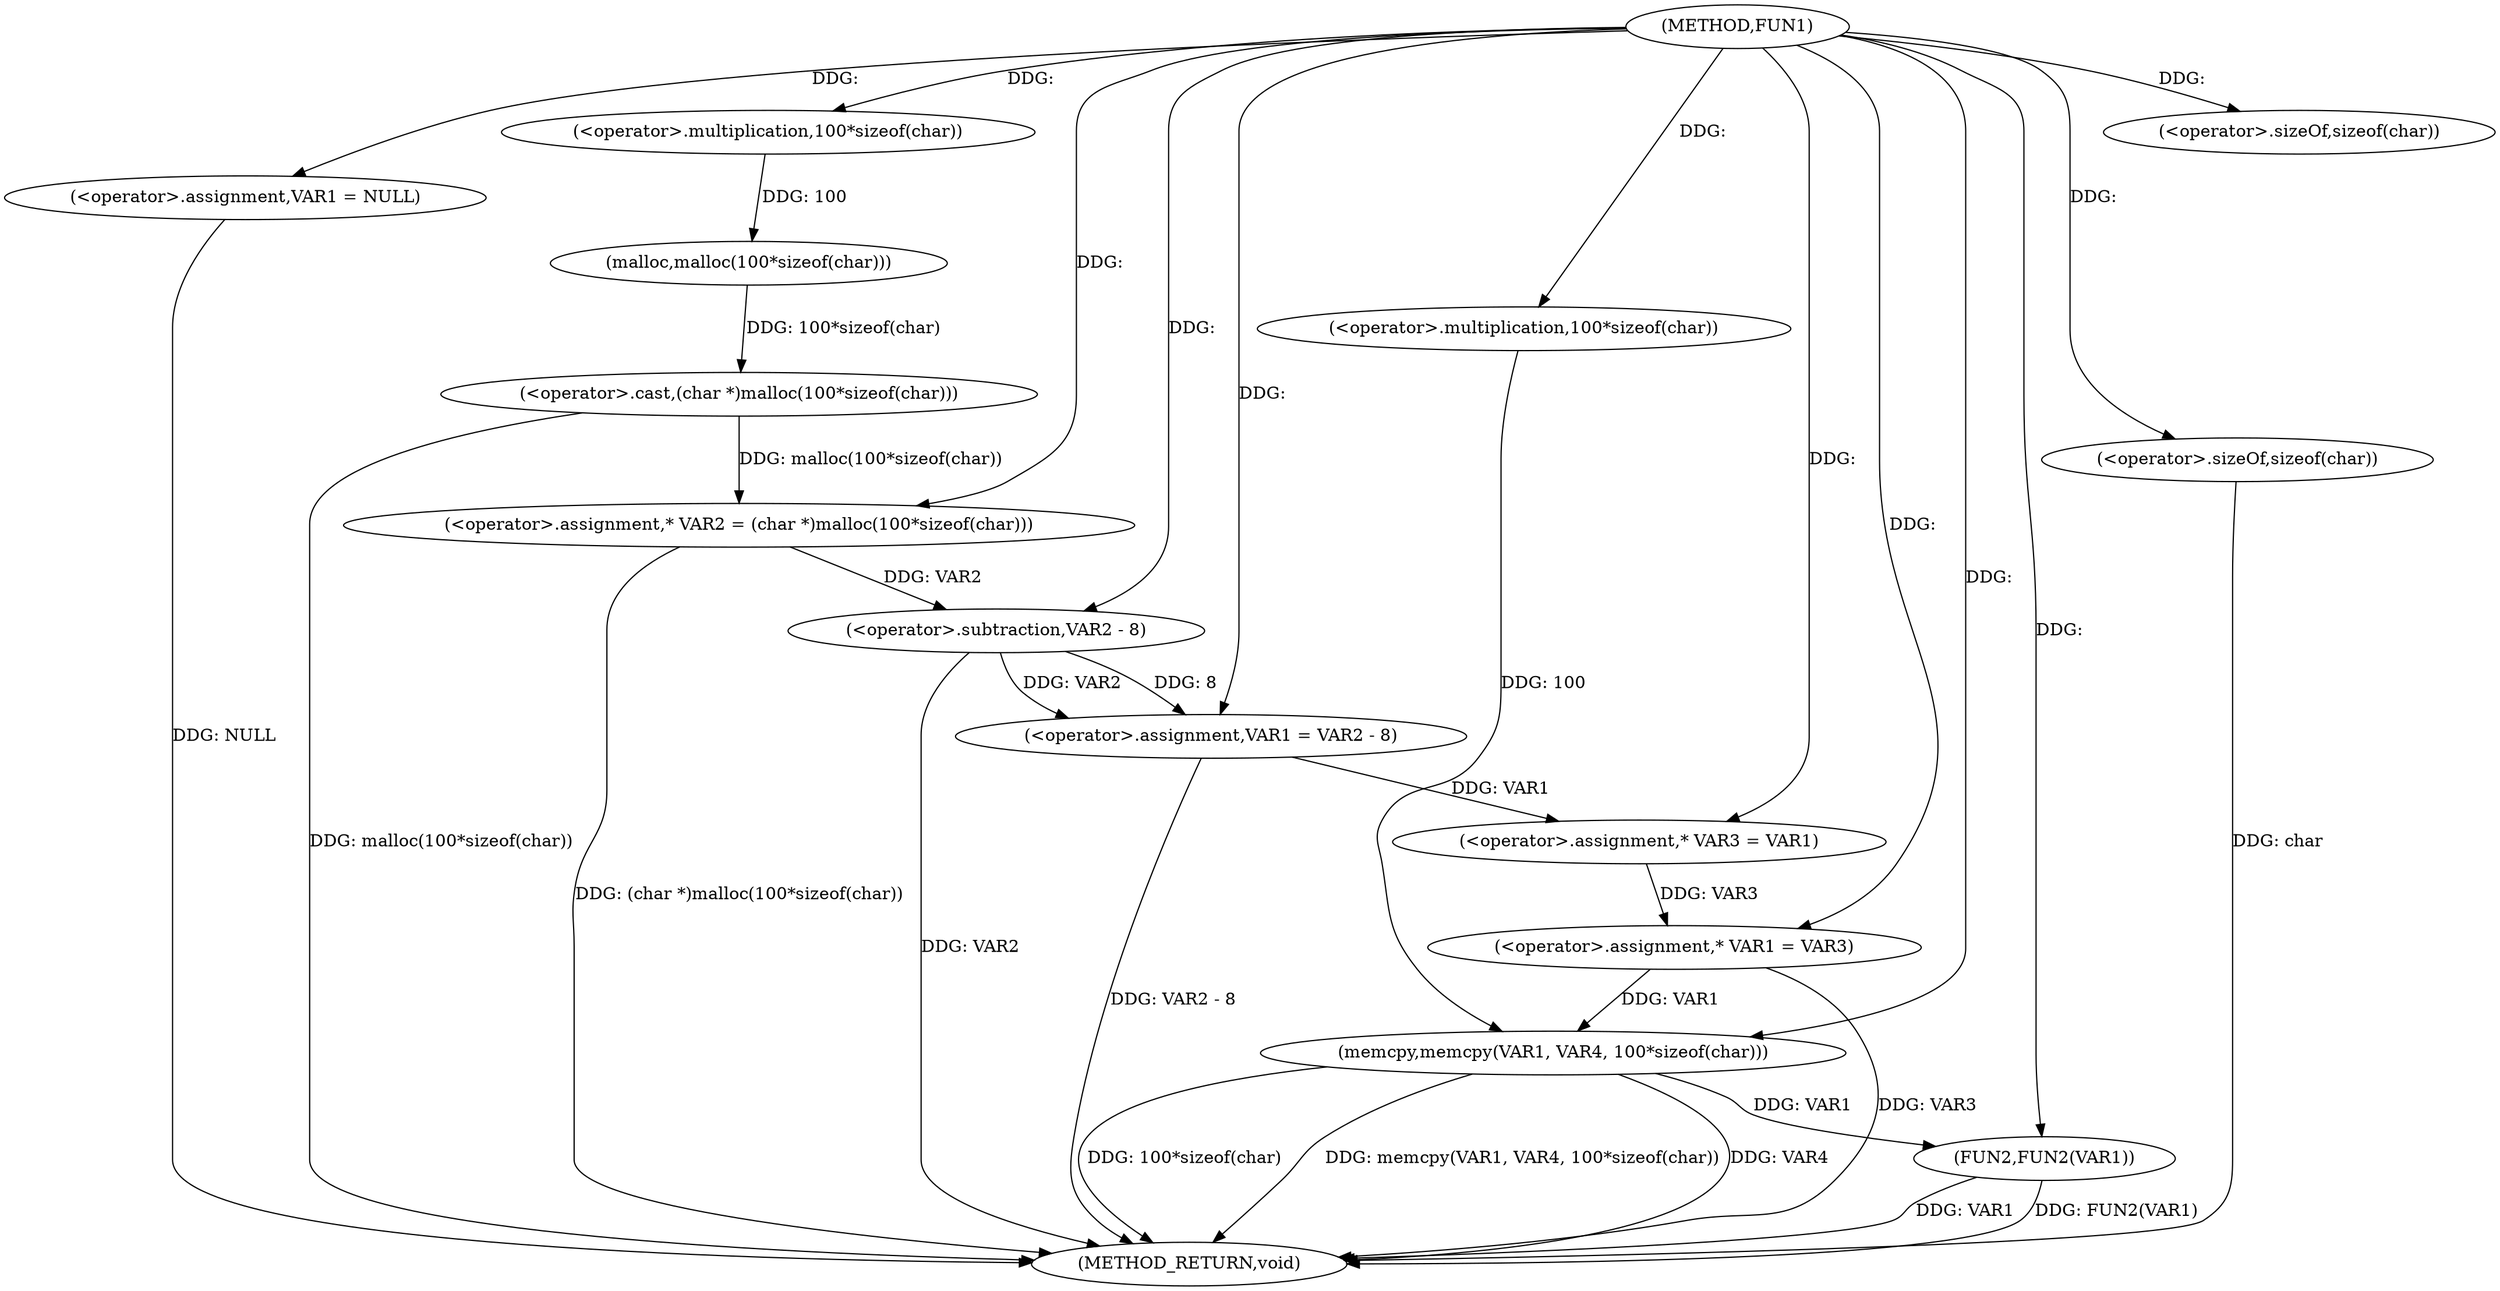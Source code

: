 digraph FUN1 {  
"1000100" [label = "(METHOD,FUN1)" ]
"1000142" [label = "(METHOD_RETURN,void)" ]
"1000103" [label = "(<operator>.assignment,VAR1 = NULL)" ]
"1000108" [label = "(<operator>.assignment,* VAR2 = (char *)malloc(100*sizeof(char)))" ]
"1000110" [label = "(<operator>.cast,(char *)malloc(100*sizeof(char)))" ]
"1000112" [label = "(malloc,malloc(100*sizeof(char)))" ]
"1000113" [label = "(<operator>.multiplication,100*sizeof(char))" ]
"1000115" [label = "(<operator>.sizeOf,sizeof(char))" ]
"1000117" [label = "(<operator>.assignment,VAR1 = VAR2 - 8)" ]
"1000119" [label = "(<operator>.subtraction,VAR2 - 8)" ]
"1000124" [label = "(<operator>.assignment,* VAR3 = VAR1)" ]
"1000128" [label = "(<operator>.assignment,* VAR1 = VAR3)" ]
"1000133" [label = "(memcpy,memcpy(VAR1, VAR4, 100*sizeof(char)))" ]
"1000136" [label = "(<operator>.multiplication,100*sizeof(char))" ]
"1000138" [label = "(<operator>.sizeOf,sizeof(char))" ]
"1000140" [label = "(FUN2,FUN2(VAR1))" ]
  "1000128" -> "1000142"  [ label = "DDG: VAR3"] 
  "1000103" -> "1000142"  [ label = "DDG: NULL"] 
  "1000140" -> "1000142"  [ label = "DDG: FUN2(VAR1)"] 
  "1000133" -> "1000142"  [ label = "DDG: 100*sizeof(char)"] 
  "1000117" -> "1000142"  [ label = "DDG: VAR2 - 8"] 
  "1000140" -> "1000142"  [ label = "DDG: VAR1"] 
  "1000138" -> "1000142"  [ label = "DDG: char"] 
  "1000133" -> "1000142"  [ label = "DDG: memcpy(VAR1, VAR4, 100*sizeof(char))"] 
  "1000110" -> "1000142"  [ label = "DDG: malloc(100*sizeof(char))"] 
  "1000133" -> "1000142"  [ label = "DDG: VAR4"] 
  "1000108" -> "1000142"  [ label = "DDG: (char *)malloc(100*sizeof(char))"] 
  "1000119" -> "1000142"  [ label = "DDG: VAR2"] 
  "1000100" -> "1000103"  [ label = "DDG: "] 
  "1000110" -> "1000108"  [ label = "DDG: malloc(100*sizeof(char))"] 
  "1000100" -> "1000108"  [ label = "DDG: "] 
  "1000112" -> "1000110"  [ label = "DDG: 100*sizeof(char)"] 
  "1000113" -> "1000112"  [ label = "DDG: 100"] 
  "1000100" -> "1000113"  [ label = "DDG: "] 
  "1000100" -> "1000115"  [ label = "DDG: "] 
  "1000119" -> "1000117"  [ label = "DDG: VAR2"] 
  "1000119" -> "1000117"  [ label = "DDG: 8"] 
  "1000100" -> "1000117"  [ label = "DDG: "] 
  "1000108" -> "1000119"  [ label = "DDG: VAR2"] 
  "1000100" -> "1000119"  [ label = "DDG: "] 
  "1000117" -> "1000124"  [ label = "DDG: VAR1"] 
  "1000100" -> "1000124"  [ label = "DDG: "] 
  "1000124" -> "1000128"  [ label = "DDG: VAR3"] 
  "1000100" -> "1000128"  [ label = "DDG: "] 
  "1000128" -> "1000133"  [ label = "DDG: VAR1"] 
  "1000100" -> "1000133"  [ label = "DDG: "] 
  "1000136" -> "1000133"  [ label = "DDG: 100"] 
  "1000100" -> "1000136"  [ label = "DDG: "] 
  "1000100" -> "1000138"  [ label = "DDG: "] 
  "1000133" -> "1000140"  [ label = "DDG: VAR1"] 
  "1000100" -> "1000140"  [ label = "DDG: "] 
}
